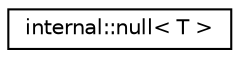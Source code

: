 digraph "Graphical Class Hierarchy"
{
  edge [fontname="Helvetica",fontsize="10",labelfontname="Helvetica",labelfontsize="10"];
  node [fontname="Helvetica",fontsize="10",shape=record];
  rankdir="LR";
  Node1 [label="internal::null\< T \>",height=0.2,width=0.4,color="black", fillcolor="white", style="filled",URL="$structinternal_1_1null.html"];
}
